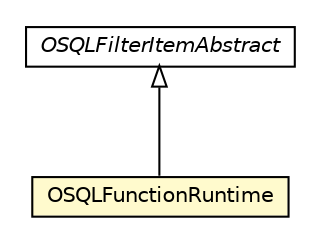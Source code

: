 #!/usr/local/bin/dot
#
# Class diagram 
# Generated by UMLGraph version R5_6-24-gf6e263 (http://www.umlgraph.org/)
#

digraph G {
	edge [fontname="Helvetica",fontsize=10,labelfontname="Helvetica",labelfontsize=10];
	node [fontname="Helvetica",fontsize=10,shape=plaintext];
	nodesep=0.25;
	ranksep=0.5;
	// com.orientechnologies.orient.core.sql.filter.OSQLFilterItemAbstract
	c3396368 [label=<<table title="com.orientechnologies.orient.core.sql.filter.OSQLFilterItemAbstract" border="0" cellborder="1" cellspacing="0" cellpadding="2" port="p" href="../filter/OSQLFilterItemAbstract.html">
		<tr><td><table border="0" cellspacing="0" cellpadding="1">
<tr><td align="center" balign="center"><font face="Helvetica-Oblique"> OSQLFilterItemAbstract </font></td></tr>
		</table></td></tr>
		</table>>, URL="../filter/OSQLFilterItemAbstract.html", fontname="Helvetica", fontcolor="black", fontsize=10.0];
	// com.orientechnologies.orient.core.sql.functions.OSQLFunctionRuntime
	c3396623 [label=<<table title="com.orientechnologies.orient.core.sql.functions.OSQLFunctionRuntime" border="0" cellborder="1" cellspacing="0" cellpadding="2" port="p" bgcolor="lemonChiffon" href="./OSQLFunctionRuntime.html">
		<tr><td><table border="0" cellspacing="0" cellpadding="1">
<tr><td align="center" balign="center"> OSQLFunctionRuntime </td></tr>
		</table></td></tr>
		</table>>, URL="./OSQLFunctionRuntime.html", fontname="Helvetica", fontcolor="black", fontsize=10.0];
	//com.orientechnologies.orient.core.sql.functions.OSQLFunctionRuntime extends com.orientechnologies.orient.core.sql.filter.OSQLFilterItemAbstract
	c3396368:p -> c3396623:p [dir=back,arrowtail=empty];
}

